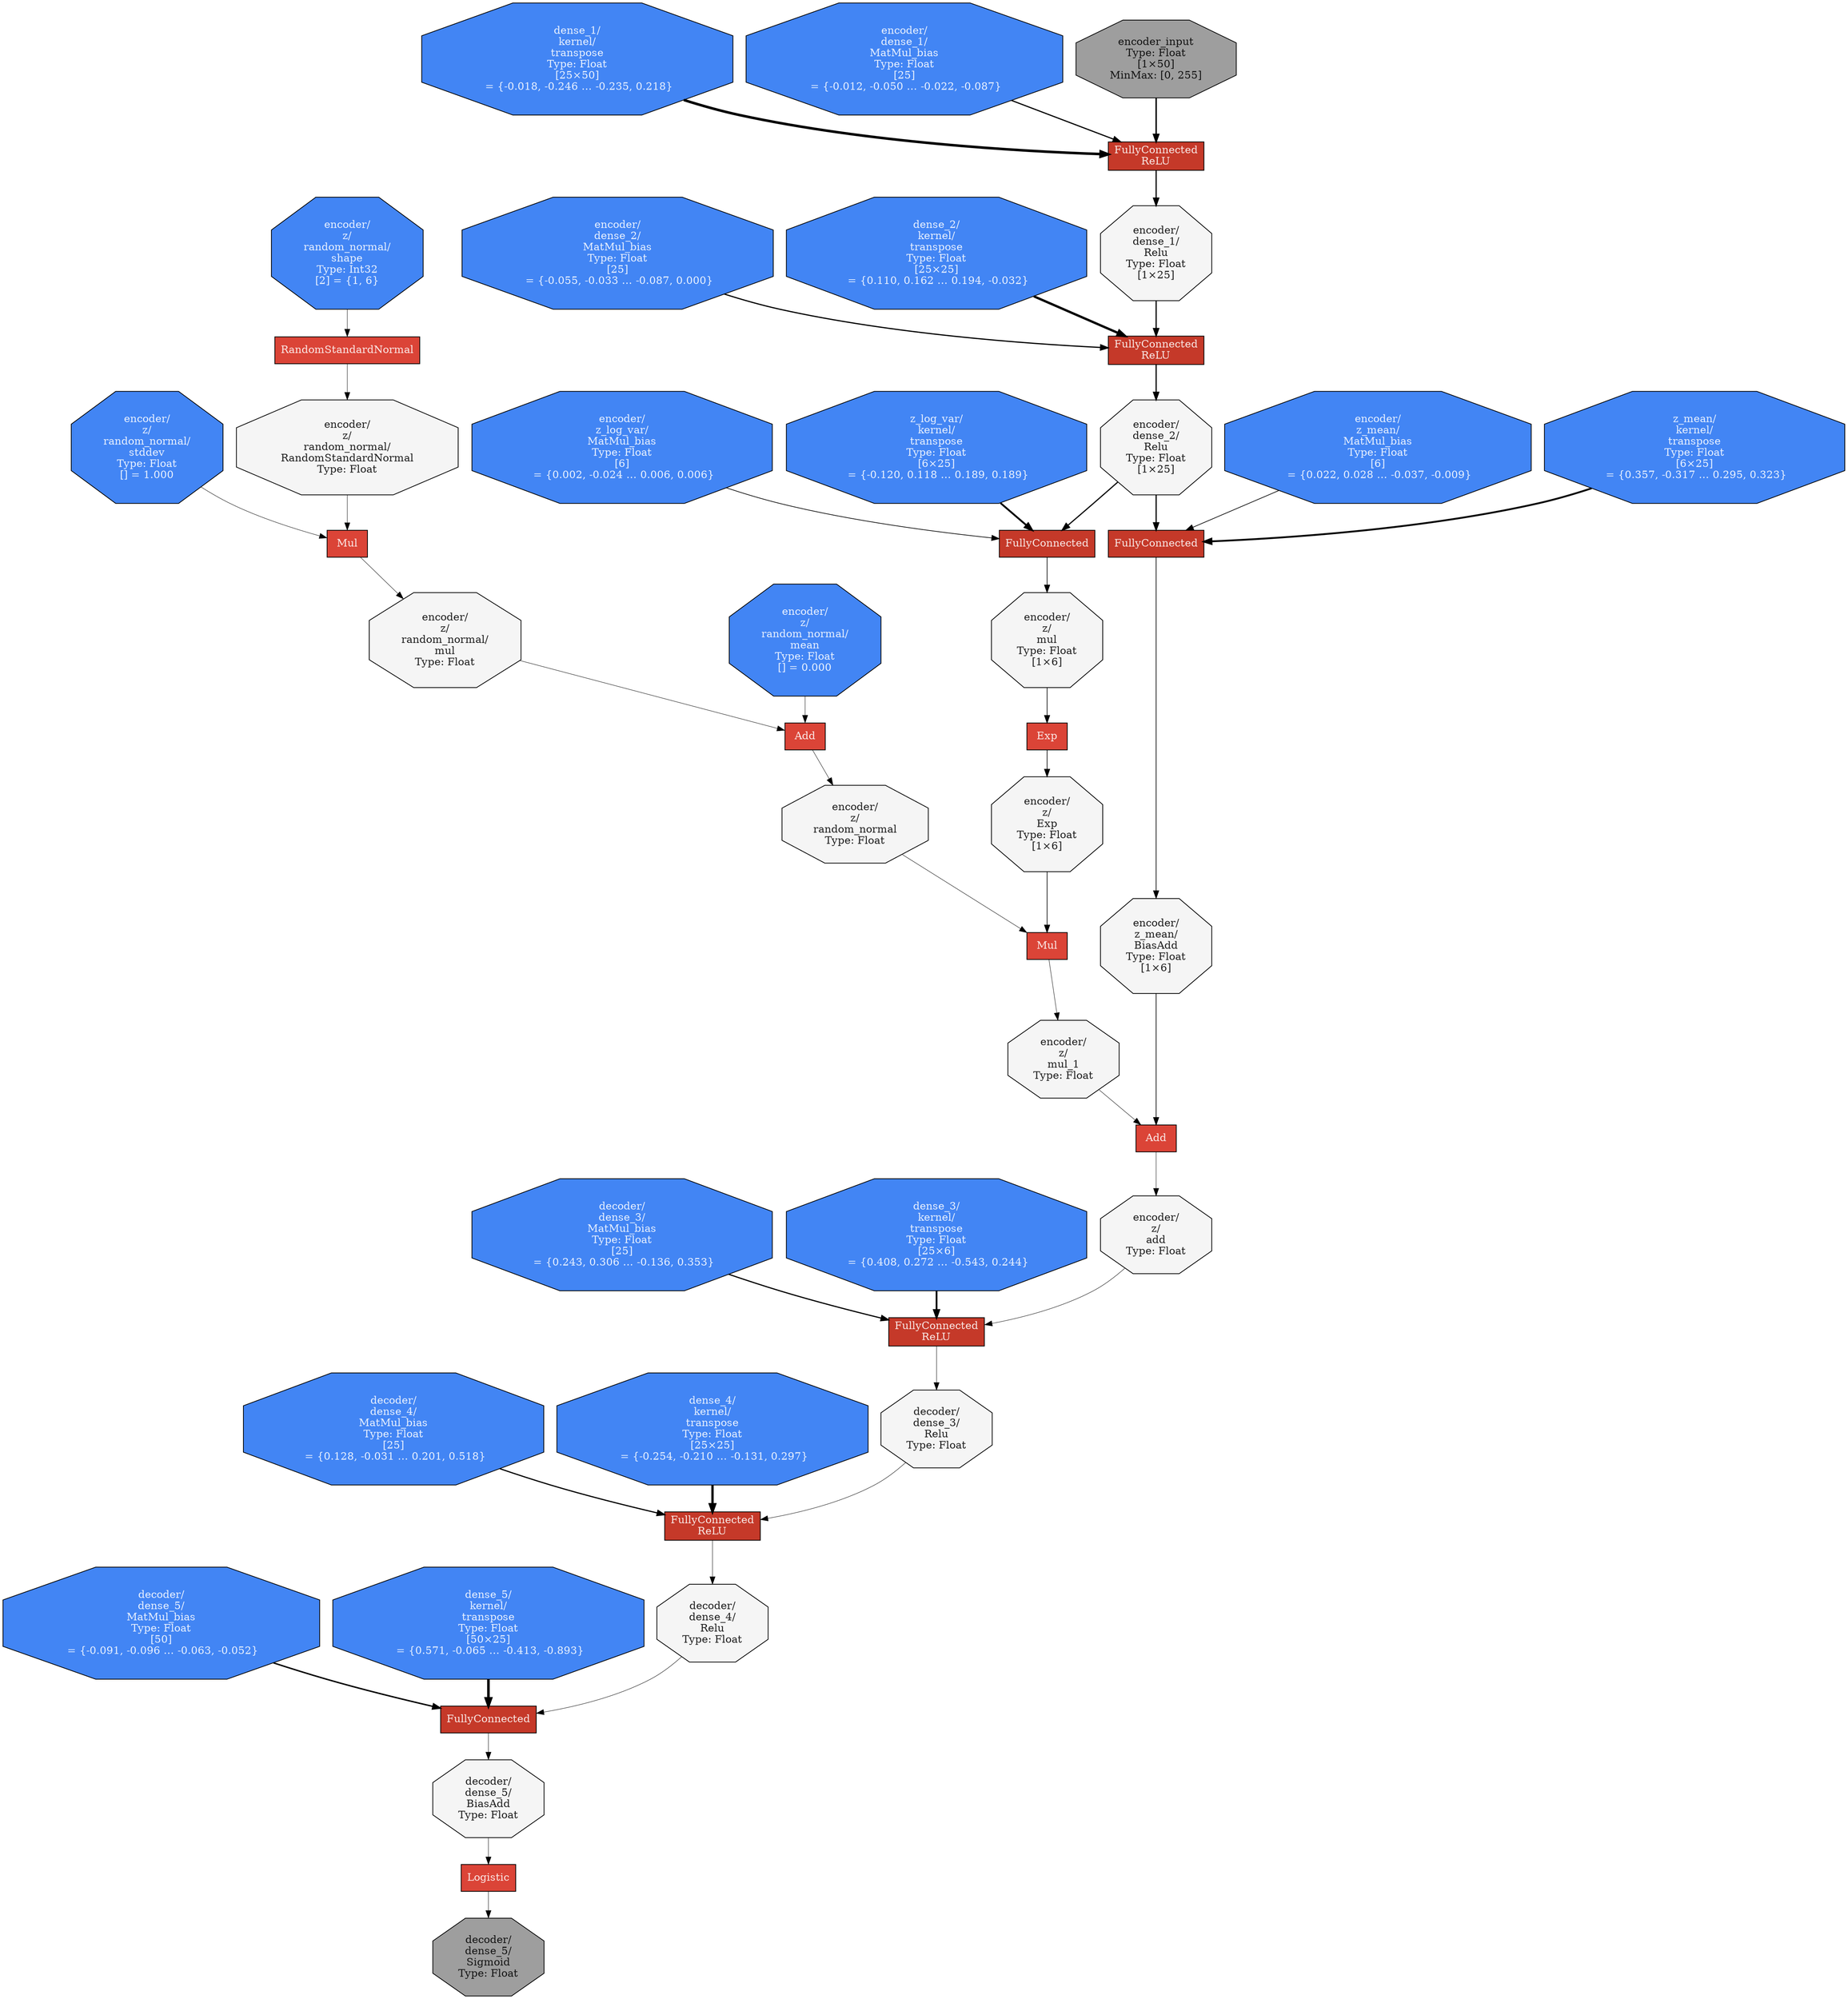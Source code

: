 digraph Computegraph {
	 nslimit=125;
	 "decoder/dense_5/MatMul_bias" [label="decoder/\ndense_5/\nMatMul_bias\nType: Float\n[50]\n = {-0.091, -0.096 … -0.063, -0.052}", shape=octagon, style=filled, fillcolor="#4285F4", fontcolor = "#FFFFFFDD"];
	 "dense_5/kernel/transpose" [label="dense_5/\nkernel/\ntranspose\nType: Float\n[50×25]\n = {0.571, -0.065 … -0.413, -0.893}", shape=octagon, style=filled, fillcolor="#4285F4", fontcolor = "#FFFFFFDD"];
	 "decoder/dense_4/MatMul_bias" [label="decoder/\ndense_4/\nMatMul_bias\nType: Float\n[25]\n = {0.128, -0.031 … 0.201, 0.518}", shape=octagon, style=filled, fillcolor="#4285F4", fontcolor = "#FFFFFFDD"];
	 "dense_4/kernel/transpose" [label="dense_4/\nkernel/\ntranspose\nType: Float\n[25×25]\n = {-0.254, -0.210 … -0.131, 0.297}", shape=octagon, style=filled, fillcolor="#4285F4", fontcolor = "#FFFFFFDD"];
	 "decoder/dense_3/MatMul_bias" [label="decoder/\ndense_3/\nMatMul_bias\nType: Float\n[25]\n = {0.243, 0.306 … -0.136, 0.353}", shape=octagon, style=filled, fillcolor="#4285F4", fontcolor = "#FFFFFFDD"];
	 "encoder/z_log_var/MatMul_bias" [label="encoder/\nz_log_var/\nMatMul_bias\nType: Float\n[6]\n = {0.002, -0.024 … 0.006, 0.006}", shape=octagon, style=filled, fillcolor="#4285F4", fontcolor = "#FFFFFFDD"];
	 "z_log_var/kernel/transpose" [label="z_log_var/\nkernel/\ntranspose\nType: Float\n[6×25]\n = {-0.120, 0.118 … 0.189, 0.189}", shape=octagon, style=filled, fillcolor="#4285F4", fontcolor = "#FFFFFFDD"];
	 "encoder/z_mean/MatMul_bias" [label="encoder/\nz_mean/\nMatMul_bias\nType: Float\n[6]\n = {0.022, 0.028 … -0.037, -0.009}", shape=octagon, style=filled, fillcolor="#4285F4", fontcolor = "#FFFFFFDD"];
	 "encoder/dense_2/MatMul_bias" [label="encoder/\ndense_2/\nMatMul_bias\nType: Float\n[25]\n = {-0.055, -0.033 … -0.087, 0.000}", shape=octagon, style=filled, fillcolor="#4285F4", fontcolor = "#FFFFFFDD"];
	 "dense_2/kernel/transpose" [label="dense_2/\nkernel/\ntranspose\nType: Float\n[25×25]\n = {0.110, 0.162 … 0.194, -0.032}", shape=octagon, style=filled, fillcolor="#4285F4", fontcolor = "#FFFFFFDD"];
	 "dense_1/kernel/transpose" [label="dense_1/\nkernel/\ntranspose\nType: Float\n[25×50]\n = {-0.018, -0.246 … -0.235, 0.218}", shape=octagon, style=filled, fillcolor="#4285F4", fontcolor = "#FFFFFFDD"];
	 "decoder/dense_5/BiasAdd" [label="decoder/\ndense_5/\nBiasAdd\nType: Float", shape=octagon, style=filled, fillcolor="#F5F5F5", fontcolor = "#000000DD"];
	 "decoder/dense_4/Relu" [label="decoder/\ndense_4/\nRelu\nType: Float", shape=octagon, style=filled, fillcolor="#F5F5F5", fontcolor = "#000000DD"];
	 "decoder/dense_5/Sigmoid" [label="decoder/\ndense_5/\nSigmoid\nType: Float", shape=octagon, style=filled, fillcolor="#9E9E9E", fontcolor = "#000000DD"];
	 "dense_3/kernel/transpose" [label="dense_3/\nkernel/\ntranspose\nType: Float\n[25×6]\n = {0.408, 0.272 … -0.543, 0.244}", shape=octagon, style=filled, fillcolor="#4285F4", fontcolor = "#FFFFFFDD"];
	 "encoder/z/mul_1" [label="encoder/\nz/\nmul_1\nType: Float", shape=octagon, style=filled, fillcolor="#F5F5F5", fontcolor = "#000000DD"];
	 "encoder/dense_1/MatMul_bias" [label="encoder/\ndense_1/\nMatMul_bias\nType: Float\n[25]\n = {-0.012, -0.050 … -0.022, -0.087}", shape=octagon, style=filled, fillcolor="#4285F4", fontcolor = "#FFFFFFDD"];
	 "encoder/z/random_normal/mul" [label="encoder/\nz/\nrandom_normal/\nmul\nType: Float", shape=octagon, style=filled, fillcolor="#F5F5F5", fontcolor = "#000000DD"];
	 "decoder/dense_3/Relu" [label="decoder/\ndense_3/\nRelu\nType: Float", shape=octagon, style=filled, fillcolor="#F5F5F5", fontcolor = "#000000DD"];
	 "encoder/dense_2/Relu" [label="encoder/\ndense_2/\nRelu\nType: Float\n[1×25]", shape=octagon, style=filled, fillcolor="#F5F5F5", fontcolor = "#000000DD"];
	 "encoder/z/random_normal/mean" [label="encoder/\nz/\nrandom_normal/\nmean\nType: Float\n[] = 0.000", shape=octagon, style=filled, fillcolor="#4285F4", fontcolor = "#FFFFFFDD"];
	 "z_mean/kernel/transpose" [label="z_mean/\nkernel/\ntranspose\nType: Float\n[6×25]\n = {0.357, -0.317 … 0.295, 0.323}", shape=octagon, style=filled, fillcolor="#4285F4", fontcolor = "#FFFFFFDD"];
	 "encoder/z/random_normal" [label="encoder/\nz/\nrandom_normal\nType: Float", shape=octagon, style=filled, fillcolor="#F5F5F5", fontcolor = "#000000DD"];
	 "encoder/z/add" [label="encoder/\nz/\nadd\nType: Float", shape=octagon, style=filled, fillcolor="#F5F5F5", fontcolor = "#000000DD"];
	 "encoder/dense_1/Relu" [label="encoder/\ndense_1/\nRelu\nType: Float\n[1×25]", shape=octagon, style=filled, fillcolor="#F5F5F5", fontcolor = "#000000DD"];
	 "encoder/z_mean/BiasAdd" [label="encoder/\nz_mean/\nBiasAdd\nType: Float\n[1×6]", shape=octagon, style=filled, fillcolor="#F5F5F5", fontcolor = "#000000DD"];
	 "encoder/z/random_normal/stddev" [label="encoder/\nz/\nrandom_normal/\nstddev\nType: Float\n[] = 1.000", shape=octagon, style=filled, fillcolor="#4285F4", fontcolor = "#FFFFFFDD"];
	 "encoder/z/Exp" [label="encoder/\nz/\nExp\nType: Float\n[1×6]", shape=octagon, style=filled, fillcolor="#F5F5F5", fontcolor = "#000000DD"];
	 "encoder_input" [label="encoder_input\nType: Float\n[1×50]\nMinMax: [0, 255]", shape=octagon, style=filled, fillcolor="#9E9E9E", fontcolor = "#000000DD"];
	 "encoder/z/random_normal/RandomStandardNormal" [label="encoder/\nz/\nrandom_normal/\nRandomStandardNormal\nType: Float", shape=octagon, style=filled, fillcolor="#F5F5F5", fontcolor = "#000000DD"];
	 "encoder/z/random_normal/shape" [label="encoder/\nz/\nrandom_normal/\nshape\nType: Int32\n[2] = {1, 6}", shape=octagon, style=filled, fillcolor="#4285F4", fontcolor = "#FFFFFFDD"];
	 "encoder/z/mul" [label="encoder/\nz/\nmul\nType: Float\n[1×6]", shape=octagon, style=filled, fillcolor="#F5F5F5", fontcolor = "#000000DD"];
	 "op00000" [label="FullyConnected\nReLU", shape=box, style=filled, fillcolor="#C53929", fontcolor = "#FFFFFFDD"];
	 "encoder_input" -> "op00000" [penwidth=1.881285, weight=5.643856];
	 "dense_1/kernel/transpose" -> "op00000" [penwidth=3.429237, weight=1.000000];
	 "encoder/dense_1/MatMul_bias" -> "op00000" [penwidth=1.547952, weight=1.000000];
	 "op00000" -> "encoder/dense_1/Relu" [penwidth=1.547952, weight=4.643856];
	 "op00001" [label="FullyConnected\nReLU", shape=box, style=filled, fillcolor="#C53929", fontcolor = "#FFFFFFDD"];
	 "encoder/dense_1/Relu" -> "op00001" [penwidth=1.547952, weight=4.643856];
	 "dense_2/kernel/transpose" -> "op00001" [penwidth=3.095904, weight=1.000000];
	 "encoder/dense_2/MatMul_bias" -> "op00001" [penwidth=1.547952, weight=1.000000];
	 "op00001" -> "encoder/dense_2/Relu" [penwidth=1.547952, weight=4.643856];
	 "op00002" [label="FullyConnected", shape=box, style=filled, fillcolor="#C53929", fontcolor = "#FFFFFFDD"];
	 "encoder/dense_2/Relu" -> "op00002" [penwidth=1.547952, weight=4.643856];
	 "z_mean/kernel/transpose" -> "op00002" [penwidth=2.409606, weight=1.000000];
	 "encoder/z_mean/MatMul_bias" -> "op00002" [penwidth=0.861654, weight=1.000000];
	 "op00002" -> "encoder/z_mean/BiasAdd" [penwidth=0.861654, weight=2.584963];
	 "op00003" [label="FullyConnected", shape=box, style=filled, fillcolor="#C53929", fontcolor = "#FFFFFFDD"];
	 "encoder/dense_2/Relu" -> "op00003" [penwidth=1.547952, weight=4.643856];
	 "z_log_var/kernel/transpose" -> "op00003" [penwidth=2.409606, weight=1.000000];
	 "encoder/z_log_var/MatMul_bias" -> "op00003" [penwidth=0.861654, weight=1.000000];
	 "op00003" -> "encoder/z/mul" [penwidth=0.861654, weight=2.584963];
	 "op00004" [label="RandomStandardNormal", shape=box, style=filled, fillcolor="#DB4437", fontcolor = "#FFFFFFDD"];
	 "encoder/z/random_normal/shape" -> "op00004" [penwidth=0.500000, weight=1.000000];
	 "op00004" -> "encoder/z/random_normal/RandomStandardNormal" [penwidth=0.500000, weight=1.000000];
	 "op00005" [label="Mul", shape=box, style=filled, fillcolor="#DB4437", fontcolor = "#FFFFFFDD"];
	 "encoder/z/random_normal/RandomStandardNormal" -> "op00005" [penwidth=0.500000, weight=1.000000];
	 "encoder/z/random_normal/stddev" -> "op00005" [penwidth=0.500000, weight=1.000000];
	 "op00005" -> "encoder/z/random_normal/mul" [penwidth=0.500000, weight=1.000000];
	 "op00006" [label="Add", shape=box, style=filled, fillcolor="#DB4437", fontcolor = "#FFFFFFDD"];
	 "encoder/z/random_normal/mul" -> "op00006" [penwidth=0.500000, weight=1.000000];
	 "encoder/z/random_normal/mean" -> "op00006" [penwidth=0.500000, weight=1.000000];
	 "op00006" -> "encoder/z/random_normal" [penwidth=0.500000, weight=1.000000];
	 "op00007" [label="Exp", shape=box, style=filled, fillcolor="#DB4437", fontcolor = "#FFFFFFDD"];
	 "encoder/z/mul" -> "op00007" [penwidth=0.861654, weight=2.584963];
	 "op00007" -> "encoder/z/Exp" [penwidth=0.861654, weight=2.584963];
	 "op00008" [label="Mul", shape=box, style=filled, fillcolor="#DB4437", fontcolor = "#FFFFFFDD"];
	 "encoder/z/Exp" -> "op00008" [penwidth=0.861654, weight=2.584963];
	 "encoder/z/random_normal" -> "op00008" [penwidth=0.500000, weight=1.000000];
	 "op00008" -> "encoder/z/mul_1" [penwidth=0.500000, weight=1.000000];
	 "op00009" [label="Add", shape=box, style=filled, fillcolor="#DB4437", fontcolor = "#FFFFFFDD"];
	 "encoder/z_mean/BiasAdd" -> "op00009" [penwidth=0.861654, weight=2.584963];
	 "encoder/z/mul_1" -> "op00009" [penwidth=0.500000, weight=1.000000];
	 "op00009" -> "encoder/z/add" [penwidth=0.500000, weight=1.000000];
	 "op00010" [label="FullyConnected\nReLU", shape=box, style=filled, fillcolor="#C53929", fontcolor = "#FFFFFFDD"];
	 "encoder/z/add" -> "op00010" [penwidth=0.500000, weight=1.000000];
	 "dense_3/kernel/transpose" -> "op00010" [penwidth=2.409606, weight=1.000000];
	 "decoder/dense_3/MatMul_bias" -> "op00010" [penwidth=1.547952, weight=1.000000];
	 "op00010" -> "decoder/dense_3/Relu" [penwidth=0.500000, weight=1.000000];
	 "op00011" [label="FullyConnected\nReLU", shape=box, style=filled, fillcolor="#C53929", fontcolor = "#FFFFFFDD"];
	 "decoder/dense_3/Relu" -> "op00011" [penwidth=0.500000, weight=1.000000];
	 "dense_4/kernel/transpose" -> "op00011" [penwidth=3.095904, weight=1.000000];
	 "decoder/dense_4/MatMul_bias" -> "op00011" [penwidth=1.547952, weight=1.000000];
	 "op00011" -> "decoder/dense_4/Relu" [penwidth=0.500000, weight=1.000000];
	 "op00012" [label="FullyConnected", shape=box, style=filled, fillcolor="#C53929", fontcolor = "#FFFFFFDD"];
	 "decoder/dense_4/Relu" -> "op00012" [penwidth=0.500000, weight=1.000000];
	 "dense_5/kernel/transpose" -> "op00012" [penwidth=3.429237, weight=1.000000];
	 "decoder/dense_5/MatMul_bias" -> "op00012" [penwidth=1.881285, weight=1.000000];
	 "op00012" -> "decoder/dense_5/BiasAdd" [penwidth=0.500000, weight=1.000000];
	 "op00013" [label="Logistic", shape=box, style=filled, fillcolor="#DB4437", fontcolor = "#FFFFFFDD"];
	 "decoder/dense_5/BiasAdd" -> "op00013" [penwidth=0.500000, weight=1.000000];
	 "op00013" -> "decoder/dense_5/Sigmoid" [penwidth=0.500000, weight=1.000000];
}
